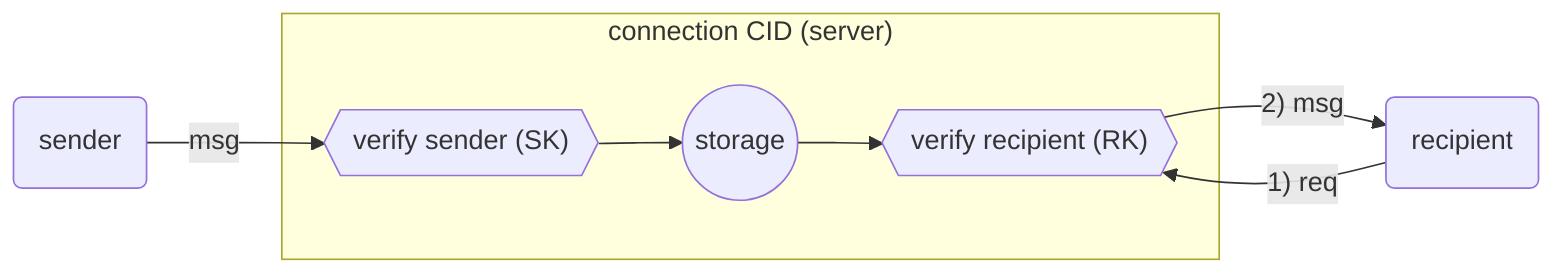 graph LR
  VS{{"verify sender (SK)"}}
  VR{{"verify recipient (RK)"}}

  S(sender) -->|msg| VS
  subgraph "connection CID (server)"
    VS --> DB(("storage"))
    DB --> VR
  end
  R(recipient) -->|"1) req"| VR
  VR -->|"2) msg"| R
